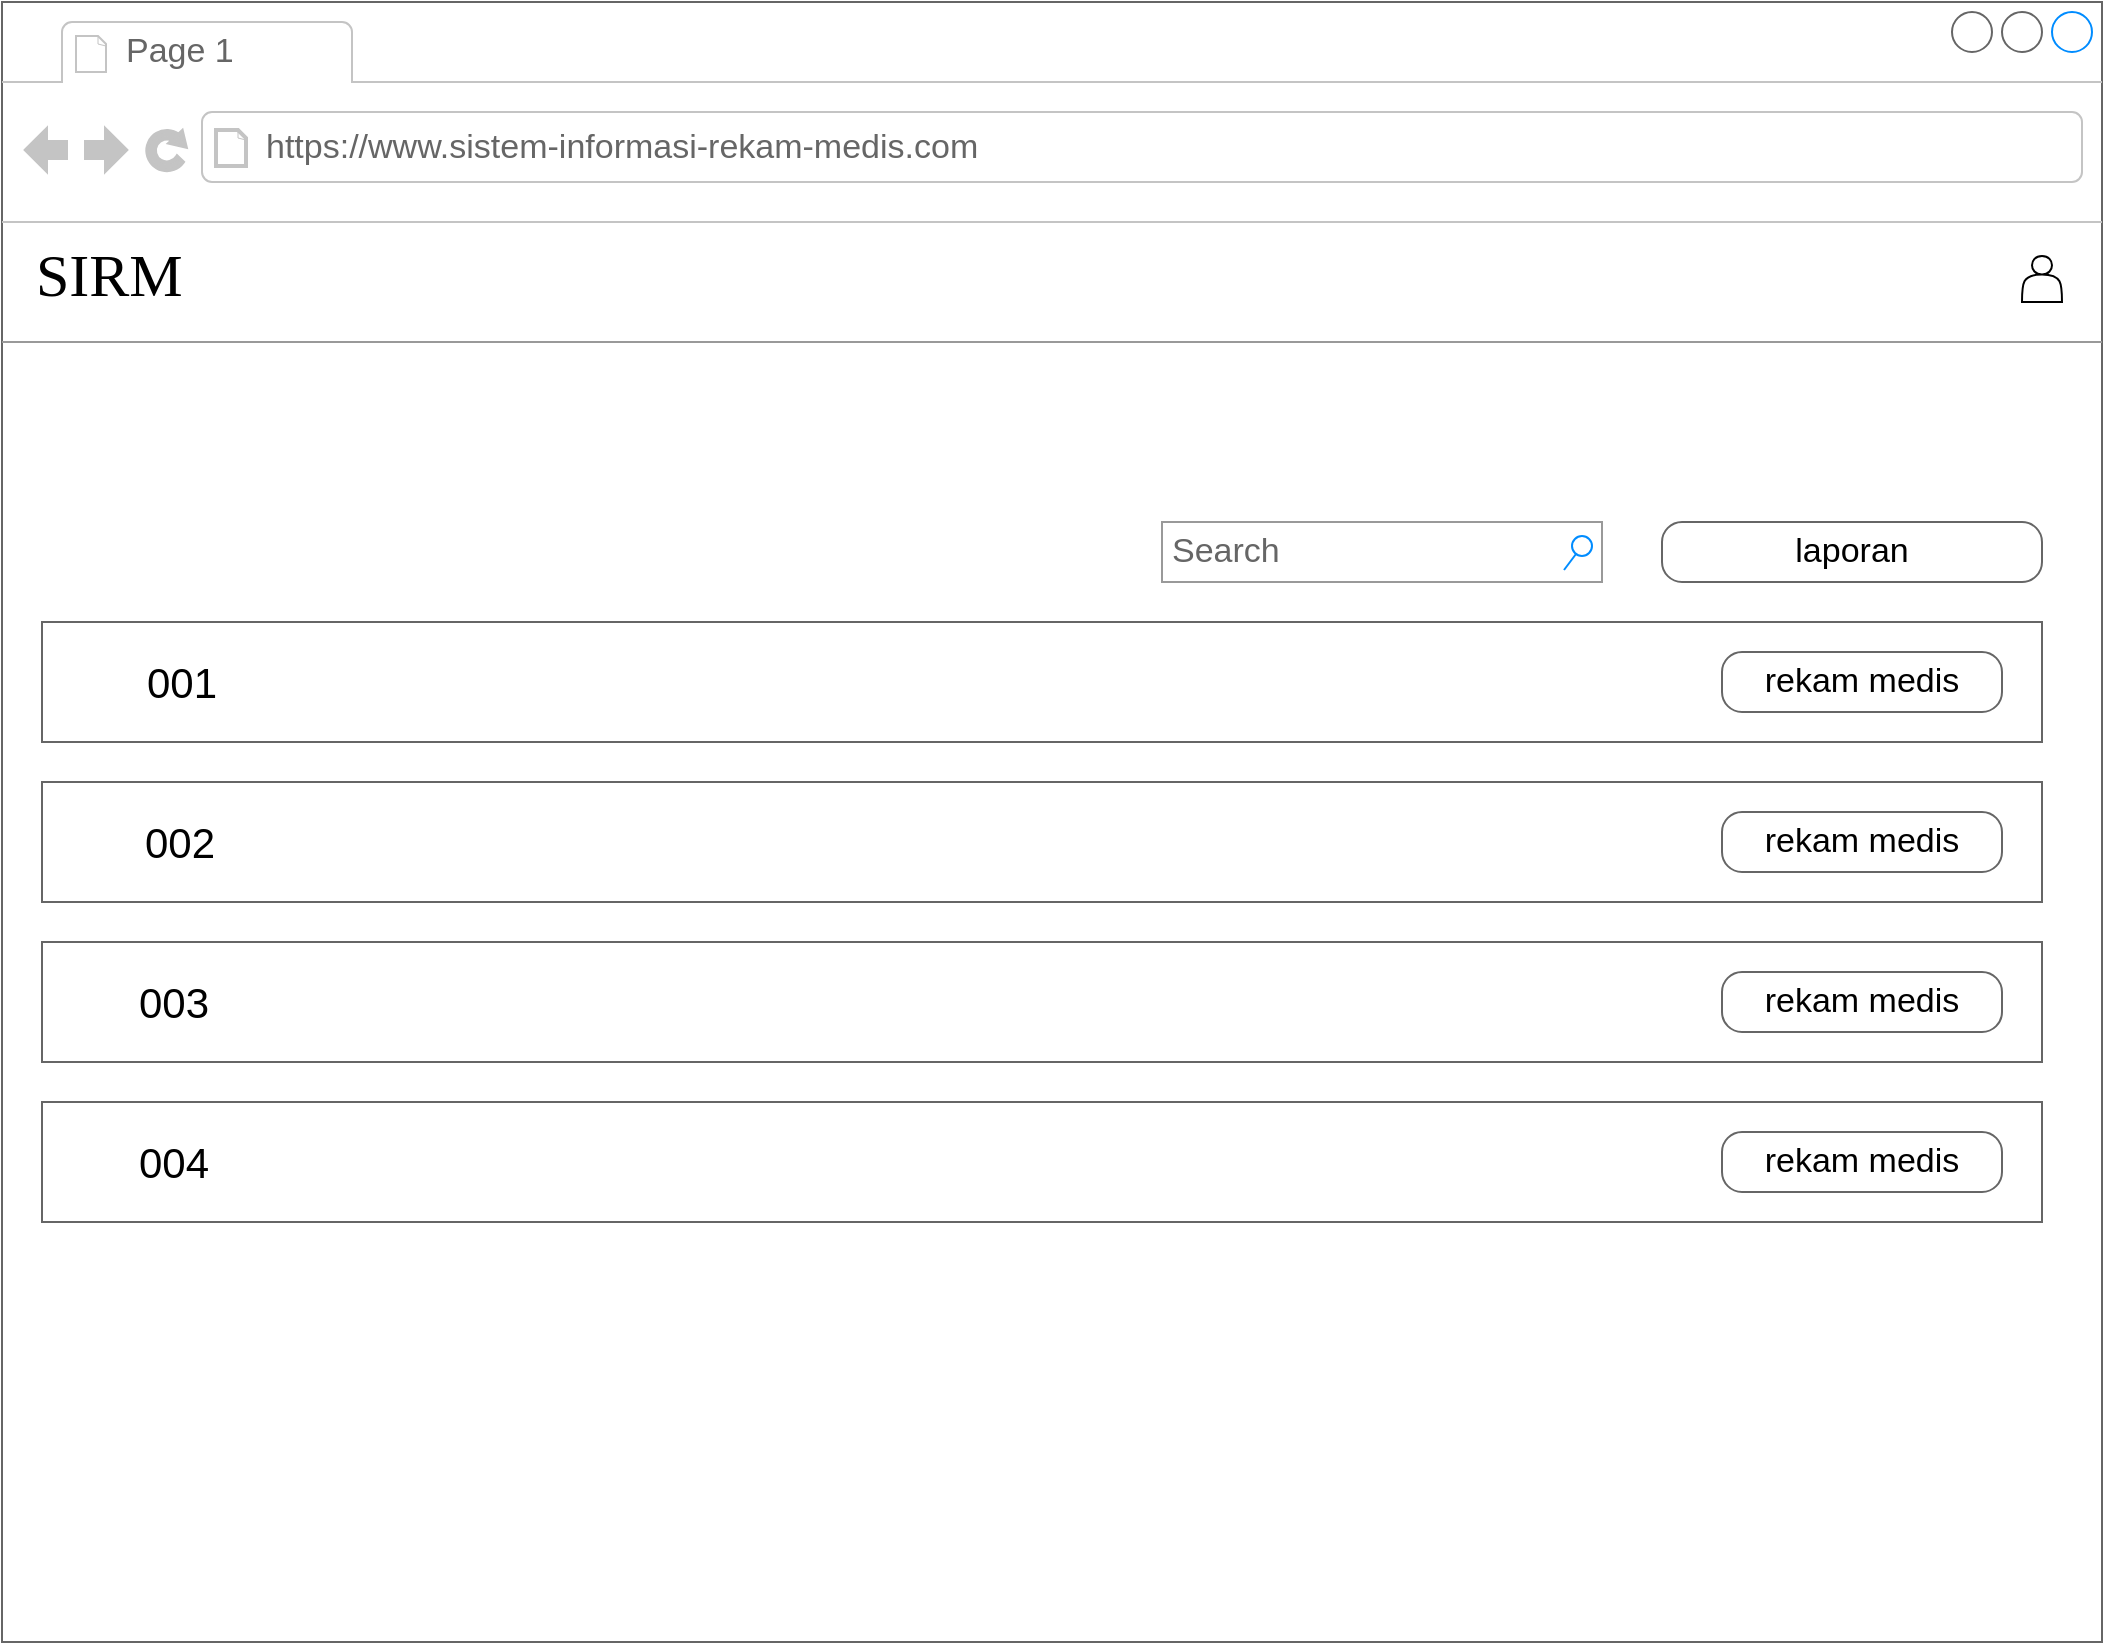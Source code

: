 <mxfile version="23.0.1" type="github" pages="2">
  <diagram name="Page-1" id="2cc2dc42-3aac-f2a9-1cec-7a8b7cbee084">
    <mxGraphModel dx="1760" dy="1092" grid="1" gridSize="10" guides="1" tooltips="1" connect="1" arrows="1" fold="1" page="1" pageScale="1" pageWidth="1100" pageHeight="850" background="none" math="0" shadow="0">
      <root>
        <mxCell id="0" />
        <mxCell id="1" parent="0" />
        <mxCell id="7026571954dc6520-1" value="" style="strokeWidth=1;shadow=0;dashed=0;align=center;html=1;shape=mxgraph.mockup.containers.browserWindow;rSize=0;strokeColor=#666666;mainText=,;recursiveResize=0;rounded=0;labelBackgroundColor=none;fontFamily=Verdana;fontSize=12" parent="1" vertex="1">
          <mxGeometry x="30" y="20" width="1050" height="820" as="geometry" />
        </mxCell>
        <mxCell id="7026571954dc6520-2" value="Page 1" style="strokeWidth=1;shadow=0;dashed=0;align=center;html=1;shape=mxgraph.mockup.containers.anchor;fontSize=17;fontColor=#666666;align=left;" parent="7026571954dc6520-1" vertex="1">
          <mxGeometry x="60" y="12" width="110" height="26" as="geometry" />
        </mxCell>
        <mxCell id="7026571954dc6520-3" value="https://www.sistem-informasi-rekam-medis.com" style="strokeWidth=1;shadow=0;dashed=0;align=center;html=1;shape=mxgraph.mockup.containers.anchor;rSize=0;fontSize=17;fontColor=#666666;align=left;" parent="7026571954dc6520-1" vertex="1">
          <mxGeometry x="130" y="60" width="380" height="26" as="geometry" />
        </mxCell>
        <mxCell id="7026571954dc6520-4" value="SIRM" style="text;html=1;points=[];align=left;verticalAlign=top;spacingTop=-4;fontSize=30;fontFamily=Verdana" parent="7026571954dc6520-1" vertex="1">
          <mxGeometry x="15" y="116" width="95" height="50" as="geometry" />
        </mxCell>
        <mxCell id="7026571954dc6520-14" value="Search" style="strokeWidth=1;shadow=0;dashed=0;align=center;html=1;shape=mxgraph.mockup.forms.searchBox;strokeColor=#999999;mainText=;strokeColor2=#008cff;fontColor=#666666;fontSize=17;align=left;spacingLeft=3;rounded=0;labelBackgroundColor=none;" parent="7026571954dc6520-1" vertex="1">
          <mxGeometry x="580" y="260" width="220" height="30" as="geometry" />
        </mxCell>
        <mxCell id="7026571954dc6520-18" value="laporan" style="strokeWidth=1;shadow=0;dashed=0;align=center;html=1;shape=mxgraph.mockup.buttons.button;strokeColor=#666666;mainText=;buttonStyle=round;fontSize=17;fontStyle=0;fillColor=none;whiteSpace=wrap;rounded=0;labelBackgroundColor=none;" parent="7026571954dc6520-1" vertex="1">
          <mxGeometry x="830" y="260" width="190" height="30" as="geometry" />
        </mxCell>
        <mxCell id="7026571954dc6520-21" value="" style="verticalLabelPosition=bottom;shadow=0;dashed=0;align=center;html=1;verticalAlign=top;strokeWidth=1;shape=mxgraph.mockup.markup.line;strokeColor=#999999;rounded=0;labelBackgroundColor=none;fillColor=#ffffff;fontFamily=Verdana;fontSize=12;fontColor=#000000;" parent="7026571954dc6520-1" vertex="1">
          <mxGeometry y="160" width="1050" height="20" as="geometry" />
        </mxCell>
        <mxCell id="UpDbblwlmT6z-XaKwdTc-1" value="" style="shape=actor;whiteSpace=wrap;html=1;" vertex="1" parent="7026571954dc6520-1">
          <mxGeometry x="1010" y="127" width="20" height="23" as="geometry" />
        </mxCell>
        <mxCell id="UpDbblwlmT6z-XaKwdTc-2" value="" style="rounded=0;whiteSpace=wrap;html=1;strokeColor=#666666;" vertex="1" parent="7026571954dc6520-1">
          <mxGeometry x="20" y="310" width="1000" height="60" as="geometry" />
        </mxCell>
        <mxCell id="UpDbblwlmT6z-XaKwdTc-3" value="rekam medis" style="strokeWidth=1;shadow=0;dashed=0;align=center;html=1;shape=mxgraph.mockup.buttons.button;strokeColor=#666666;mainText=;buttonStyle=round;fontSize=17;fontStyle=0;fillColor=none;whiteSpace=wrap;rounded=0;labelBackgroundColor=none;" vertex="1" parent="7026571954dc6520-1">
          <mxGeometry x="860" y="325" width="140" height="30" as="geometry" />
        </mxCell>
        <mxCell id="UpDbblwlmT6z-XaKwdTc-5" value="" style="rounded=0;whiteSpace=wrap;html=1;strokeColor=#666666;" vertex="1" parent="7026571954dc6520-1">
          <mxGeometry x="20" y="390" width="1000" height="60" as="geometry" />
        </mxCell>
        <mxCell id="UpDbblwlmT6z-XaKwdTc-6" value="rekam medis" style="strokeWidth=1;shadow=0;dashed=0;align=center;html=1;shape=mxgraph.mockup.buttons.button;strokeColor=#666666;mainText=;buttonStyle=round;fontSize=17;fontStyle=0;fillColor=none;whiteSpace=wrap;rounded=0;labelBackgroundColor=none;" vertex="1" parent="7026571954dc6520-1">
          <mxGeometry x="860" y="405" width="140" height="30" as="geometry" />
        </mxCell>
        <mxCell id="UpDbblwlmT6z-XaKwdTc-7" value="" style="rounded=0;whiteSpace=wrap;html=1;strokeColor=#666666;" vertex="1" parent="7026571954dc6520-1">
          <mxGeometry x="20" y="470" width="1000" height="60" as="geometry" />
        </mxCell>
        <mxCell id="UpDbblwlmT6z-XaKwdTc-8" value="rekam medis" style="strokeWidth=1;shadow=0;dashed=0;align=center;html=1;shape=mxgraph.mockup.buttons.button;strokeColor=#666666;mainText=;buttonStyle=round;fontSize=17;fontStyle=0;fillColor=none;whiteSpace=wrap;rounded=0;labelBackgroundColor=none;" vertex="1" parent="7026571954dc6520-1">
          <mxGeometry x="860" y="485" width="140" height="30" as="geometry" />
        </mxCell>
        <mxCell id="UpDbblwlmT6z-XaKwdTc-9" value="" style="rounded=0;whiteSpace=wrap;html=1;strokeColor=#666666;" vertex="1" parent="7026571954dc6520-1">
          <mxGeometry x="20" y="550" width="1000" height="60" as="geometry" />
        </mxCell>
        <mxCell id="UpDbblwlmT6z-XaKwdTc-10" value="rekam medis" style="strokeWidth=1;shadow=0;dashed=0;align=center;html=1;shape=mxgraph.mockup.buttons.button;strokeColor=#666666;mainText=;buttonStyle=round;fontSize=17;fontStyle=0;fillColor=none;whiteSpace=wrap;rounded=0;labelBackgroundColor=none;" vertex="1" parent="7026571954dc6520-1">
          <mxGeometry x="860" y="565" width="140" height="30" as="geometry" />
        </mxCell>
        <mxCell id="UpDbblwlmT6z-XaKwdTc-12" value="&lt;font style=&quot;font-size: 21px;&quot;&gt;001&lt;/font&gt;" style="text;html=1;strokeColor=none;fillColor=none;align=center;verticalAlign=middle;whiteSpace=wrap;rounded=0;fontSize=15;" vertex="1" parent="7026571954dc6520-1">
          <mxGeometry x="60" y="325" width="60" height="30" as="geometry" />
        </mxCell>
        <mxCell id="UpDbblwlmT6z-XaKwdTc-14" value="&lt;font style=&quot;font-size: 21px;&quot;&gt;002&lt;/font&gt;" style="text;html=1;strokeColor=none;fillColor=none;align=center;verticalAlign=middle;whiteSpace=wrap;rounded=0;fontSize=15;" vertex="1" parent="7026571954dc6520-1">
          <mxGeometry x="59" y="405" width="60" height="30" as="geometry" />
        </mxCell>
        <mxCell id="UpDbblwlmT6z-XaKwdTc-15" value="&lt;font style=&quot;font-size: 21px;&quot;&gt;003&lt;/font&gt;" style="text;html=1;strokeColor=none;fillColor=none;align=center;verticalAlign=middle;whiteSpace=wrap;rounded=0;fontSize=15;" vertex="1" parent="7026571954dc6520-1">
          <mxGeometry x="56" y="485" width="60" height="30" as="geometry" />
        </mxCell>
        <mxCell id="UpDbblwlmT6z-XaKwdTc-16" value="&lt;font style=&quot;font-size: 21px;&quot;&gt;004&lt;/font&gt;" style="text;html=1;strokeColor=none;fillColor=none;align=center;verticalAlign=middle;whiteSpace=wrap;rounded=0;fontSize=15;" vertex="1" parent="7026571954dc6520-1">
          <mxGeometry x="56" y="565" width="60" height="30" as="geometry" />
        </mxCell>
      </root>
    </mxGraphModel>
  </diagram>
  <diagram id="4Tu4He_YxCcZjGot1lAT" name="Page-2">
    <mxGraphModel dx="1600" dy="993" grid="1" gridSize="10" guides="1" tooltips="1" connect="1" arrows="1" fold="1" page="1" pageScale="1" pageWidth="1100" pageHeight="850" math="0" shadow="0">
      <root>
        <mxCell id="0" />
        <mxCell id="1" parent="0" />
        <mxCell id="gWhDpg8vGQBkPQLJpGAY-1" value="" style="strokeWidth=1;shadow=0;dashed=0;align=center;html=1;shape=mxgraph.mockup.containers.browserWindow;rSize=0;strokeColor=#666666;mainText=,;recursiveResize=0;rounded=0;labelBackgroundColor=none;fontFamily=Verdana;fontSize=12" vertex="1" parent="1">
          <mxGeometry x="20" y="10" width="1050" height="820" as="geometry" />
        </mxCell>
        <mxCell id="gWhDpg8vGQBkPQLJpGAY-2" value="Page 1" style="strokeWidth=1;shadow=0;dashed=0;align=center;html=1;shape=mxgraph.mockup.containers.anchor;fontSize=17;fontColor=#666666;align=left;" vertex="1" parent="gWhDpg8vGQBkPQLJpGAY-1">
          <mxGeometry x="60" y="12" width="110" height="26" as="geometry" />
        </mxCell>
        <mxCell id="gWhDpg8vGQBkPQLJpGAY-3" value="https://www.sistem-informasi-rekam-medis.com" style="strokeWidth=1;shadow=0;dashed=0;align=center;html=1;shape=mxgraph.mockup.containers.anchor;rSize=0;fontSize=17;fontColor=#666666;align=left;" vertex="1" parent="gWhDpg8vGQBkPQLJpGAY-1">
          <mxGeometry x="130" y="60" width="380" height="26" as="geometry" />
        </mxCell>
        <mxCell id="gWhDpg8vGQBkPQLJpGAY-4" value="SIRM" style="text;html=1;points=[];align=left;verticalAlign=top;spacingTop=-4;fontSize=30;fontFamily=Verdana" vertex="1" parent="gWhDpg8vGQBkPQLJpGAY-1">
          <mxGeometry x="15" y="116" width="95" height="50" as="geometry" />
        </mxCell>
        <mxCell id="gWhDpg8vGQBkPQLJpGAY-7" value="" style="verticalLabelPosition=bottom;shadow=0;dashed=0;align=center;html=1;verticalAlign=top;strokeWidth=1;shape=mxgraph.mockup.markup.line;strokeColor=#999999;rounded=0;labelBackgroundColor=none;fillColor=#ffffff;fontFamily=Verdana;fontSize=12;fontColor=#000000;" vertex="1" parent="gWhDpg8vGQBkPQLJpGAY-1">
          <mxGeometry y="160" width="1050" height="20" as="geometry" />
        </mxCell>
        <mxCell id="gWhDpg8vGQBkPQLJpGAY-8" value="" style="shape=actor;whiteSpace=wrap;html=1;" vertex="1" parent="gWhDpg8vGQBkPQLJpGAY-1">
          <mxGeometry x="1010" y="127" width="20" height="23" as="geometry" />
        </mxCell>
        <mxCell id="gWhDpg8vGQBkPQLJpGAY-12" value="kembali" style="strokeWidth=1;shadow=0;dashed=0;align=center;html=1;shape=mxgraph.mockup.buttons.button;strokeColor=#666666;mainText=;buttonStyle=round;fontSize=17;fontStyle=0;fillColor=none;whiteSpace=wrap;rounded=0;labelBackgroundColor=none;" vertex="1" parent="gWhDpg8vGQBkPQLJpGAY-1">
          <mxGeometry x="45" y="230" width="140" height="30" as="geometry" />
        </mxCell>
        <mxCell id="gWhDpg8vGQBkPQLJpGAY-21" value="" style="strokeWidth=1;shadow=0;dashed=0;align=center;html=1;shape=mxgraph.mockup.containers.rrect;rSize=0;strokeColor=#666666;" vertex="1" parent="gWhDpg8vGQBkPQLJpGAY-1">
          <mxGeometry x="40" y="300" width="240" height="100" as="geometry" />
        </mxCell>
        <mxCell id="gWhDpg8vGQBkPQLJpGAY-22" value="form 1" style="strokeColor=inherit;fillColor=inherit;gradientColor=inherit;strokeWidth=1;shadow=0;dashed=0;align=center;html=1;shape=mxgraph.mockup.containers.rrect;rSize=0;fontSize=17;fontColor=#666666;fontStyle=1;resizeWidth=1;whiteSpace=wrap;" vertex="1" parent="gWhDpg8vGQBkPQLJpGAY-21">
          <mxGeometry width="240" height="26" relative="1" as="geometry" />
        </mxCell>
        <mxCell id="gWhDpg8vGQBkPQLJpGAY-23" value="form 2" style="strokeColor=inherit;fillColor=inherit;gradientColor=inherit;strokeWidth=1;shadow=0;dashed=0;align=center;html=1;shape=mxgraph.mockup.containers.rrect;rSize=0;fontSize=17;fontColor=#666666;fontStyle=1;resizeWidth=1;whiteSpace=wrap;" vertex="1" parent="gWhDpg8vGQBkPQLJpGAY-21">
          <mxGeometry width="240" height="26" relative="1" as="geometry">
            <mxPoint y="26" as="offset" />
          </mxGeometry>
        </mxCell>
        <mxCell id="gWhDpg8vGQBkPQLJpGAY-24" value="form 3" style="strokeWidth=1;shadow=0;dashed=0;align=center;html=1;shape=mxgraph.mockup.containers.rrect;rSize=0;fontSize=17;fontColor=#ffffff;fontStyle=1;fillColor=#008cff;strokeColor=#008cff;resizeWidth=1;whiteSpace=wrap;" vertex="1" parent="gWhDpg8vGQBkPQLJpGAY-21">
          <mxGeometry width="240" height="26" relative="1" as="geometry">
            <mxPoint y="52" as="offset" />
          </mxGeometry>
        </mxCell>
        <mxCell id="gWhDpg8vGQBkPQLJpGAY-26" value="form 4" style="strokeColor=inherit;fillColor=inherit;gradientColor=inherit;strokeWidth=1;shadow=0;dashed=0;align=center;html=1;shape=mxgraph.mockup.containers.rrect;rSize=0;fontSize=17;fontColor=#666666;fontStyle=1;resizeWidth=1;whiteSpace=wrap;" vertex="1" parent="gWhDpg8vGQBkPQLJpGAY-21">
          <mxGeometry width="240" height="26" relative="1" as="geometry">
            <mxPoint y="79" as="offset" />
          </mxGeometry>
        </mxCell>
        <mxCell id="gWhDpg8vGQBkPQLJpGAY-29" value="" style="strokeWidth=1;shadow=0;dashed=0;align=center;html=1;shape=mxgraph.mockup.containers.marginRect2;rectMarginTop=32;strokeColor=#666666;gradientColor=none;whiteSpace=wrap;" vertex="1" parent="gWhDpg8vGQBkPQLJpGAY-1">
          <mxGeometry x="320" y="270" width="690" height="490" as="geometry" />
        </mxCell>
        <mxCell id="gWhDpg8vGQBkPQLJpGAY-33" value="" style="strokeWidth=1;shadow=0;dashed=0;align=center;html=1;shape=mxgraph.mockup.containers.topButton;rSize=5;strokeColor=#008cff;fillColor=#008cff;gradientColor=none;resizeWidth=1;movable=0;deletable=1;" vertex="1" parent="gWhDpg8vGQBkPQLJpGAY-29">
          <mxGeometry width="690" height="7" relative="1" as="geometry">
            <mxPoint y="25" as="offset" />
          </mxGeometry>
        </mxCell>
        <mxCell id="gWhDpg8vGQBkPQLJpGAY-34" value="From" style="strokeWidth=1;shadow=0;dashed=0;align=center;html=1;shape=mxgraph.mockup.forms.anchor;align=right;spacingRight=2;fontColor=#666666;" vertex="1" parent="gWhDpg8vGQBkPQLJpGAY-29">
          <mxGeometry x="30" y="60" width="50" height="18" as="geometry" />
        </mxCell>
        <mxCell id="gWhDpg8vGQBkPQLJpGAY-35" value="john@jgraph.com" style="strokeWidth=1;shadow=0;dashed=0;align=center;html=1;shape=mxgraph.mockup.forms.rrect;fillColor=#ffffff;rSize=0;fontColor=#666666;align=left;spacingLeft=3;strokeColor=#999999;" vertex="1" parent="gWhDpg8vGQBkPQLJpGAY-29">
          <mxGeometry x="80" y="60" width="590" height="18" as="geometry" />
        </mxCell>
        <mxCell id="gWhDpg8vGQBkPQLJpGAY-36" value="Subject" style="strokeWidth=1;shadow=0;dashed=0;align=center;html=1;shape=mxgraph.mockup.forms.anchor;align=right;spacingRight=2;fontColor=#666666;" vertex="1" parent="gWhDpg8vGQBkPQLJpGAY-29">
          <mxGeometry x="30" y="95" width="50" height="18" as="geometry" />
        </mxCell>
        <mxCell id="gWhDpg8vGQBkPQLJpGAY-37" value="Greeting" style="strokeWidth=1;shadow=0;dashed=0;align=center;html=1;shape=mxgraph.mockup.forms.rrect;fillColor=#ffffff;rSize=0;fontColor=#666666;align=left;spacingLeft=3;strokeColor=#999999;" vertex="1" parent="gWhDpg8vGQBkPQLJpGAY-29">
          <mxGeometry x="80" y="95" width="590" height="18" as="geometry" />
        </mxCell>
        <mxCell id="gWhDpg8vGQBkPQLJpGAY-38" value="To" style="strokeWidth=1;shadow=0;dashed=0;align=center;html=1;shape=mxgraph.mockup.forms.anchor;align=right;spacingRight=2;fontColor=#666666;" vertex="1" parent="gWhDpg8vGQBkPQLJpGAY-29">
          <mxGeometry x="30" y="130" width="50" height="18" as="geometry" />
        </mxCell>
        <mxCell id="gWhDpg8vGQBkPQLJpGAY-39" value="fred@jgraph.com" style="strokeWidth=1;shadow=0;dashed=0;align=center;html=1;shape=mxgraph.mockup.forms.rrect;fillColor=#ffffff;rSize=0;fontColor=#666666;align=left;spacingLeft=3;strokeColor=#999999;" vertex="1" parent="gWhDpg8vGQBkPQLJpGAY-29">
          <mxGeometry x="80" y="130" width="590" height="18" as="geometry" />
        </mxCell>
        <mxCell id="gWhDpg8vGQBkPQLJpGAY-40" value="CC" style="strokeWidth=1;shadow=0;dashed=0;align=center;html=1;shape=mxgraph.mockup.forms.anchor;align=right;spacingRight=2;fontColor=#666666;" vertex="1" parent="gWhDpg8vGQBkPQLJpGAY-29">
          <mxGeometry x="30" y="165" width="50" height="18" as="geometry" />
        </mxCell>
        <mxCell id="gWhDpg8vGQBkPQLJpGAY-41" value="" style="strokeWidth=1;shadow=0;dashed=0;align=center;html=1;shape=mxgraph.mockup.forms.rrect;fillColor=#ffffff;rSize=0;fontColor=#666666;align=left;spacingLeft=3;strokeColor=#999999;" vertex="1" parent="gWhDpg8vGQBkPQLJpGAY-29">
          <mxGeometry x="80" y="165" width="590" height="18" as="geometry" />
        </mxCell>
        <mxCell id="gWhDpg8vGQBkPQLJpGAY-42" value="BCC" style="strokeWidth=1;shadow=0;dashed=0;align=center;html=1;shape=mxgraph.mockup.forms.anchor;align=right;spacingRight=2;fontColor=#666666;" vertex="1" parent="gWhDpg8vGQBkPQLJpGAY-29">
          <mxGeometry x="30" y="200" width="50" height="18" as="geometry" />
        </mxCell>
        <mxCell id="gWhDpg8vGQBkPQLJpGAY-43" value="" style="strokeWidth=1;shadow=0;dashed=0;align=center;html=1;shape=mxgraph.mockup.forms.rrect;fillColor=#ffffff;rSize=0;fontColor=#666666;align=left;spacingLeft=3;strokeColor=#999999;" vertex="1" parent="gWhDpg8vGQBkPQLJpGAY-29">
          <mxGeometry x="80" y="200" width="590" height="18" as="geometry" />
        </mxCell>
        <mxCell id="gWhDpg8vGQBkPQLJpGAY-44" value="Lorem ipsum dolor sit amet, consectetur adipisicing elit, sed do eiusmod tempor incididunt ut labore et dolore magna aliqua. Ut enim ad minim veniam, quis nostrud exercitation ullamco laboris nisi ut aliquip ex ea commodo consequat. Duis aute irure dolor in reprehenderit in voluptate velit esse cillum dolore eu fugiat nulla pariatur. Excepteur sint occaecat cupidatat non proident, sunt in culpa qui officia deserunt mollit anim id est laborum." style="strokeWidth=1;shadow=0;dashed=0;align=center;html=1;shape=mxgraph.mockup.forms.rrect;fillColor=#ffffff;rSize=0;fontColor=#666666;align=left;spacingLeft=3;strokeColor=#999999;verticalAlign=top;whiteSpace=wrap;" vertex="1" parent="gWhDpg8vGQBkPQLJpGAY-29">
          <mxGeometry x="80" y="235" width="590" height="135" as="geometry" />
        </mxCell>
      </root>
    </mxGraphModel>
  </diagram>
</mxfile>
